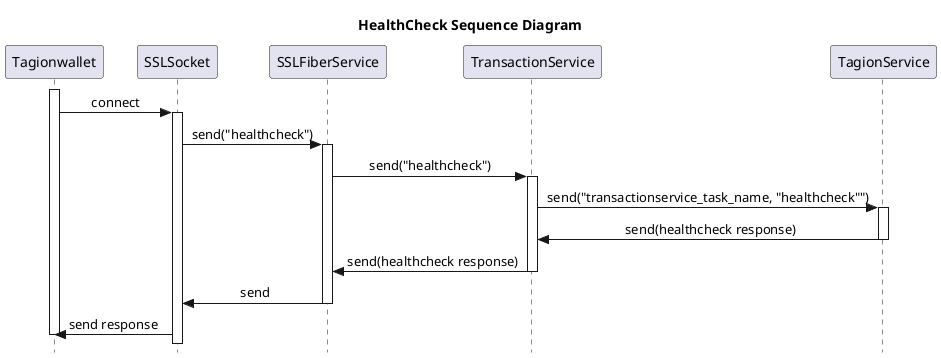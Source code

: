 @startuml HealthCheck Sequence

skinparam Style strictuml
skinparam SequenceMessageAlign center
hide empty description
title HealthCheck Sequence Diagram

participant Tagionwallet as tagion_wallet
participant SSLSocket as ssl_socket
participant SSLFiberService as ssl_fiber_service
participant TransactionService as trans_service
participant TagionService as tagion_service

activate tagion_wallet
tagion_wallet -> ssl_socket : connect
activate ssl_socket
ssl_socket -> ssl_fiber_service : send("healthcheck")
activate ssl_fiber_service
ssl_fiber_service -> trans_service : send("healthcheck")
activate trans_service
trans_service -> tagion_service: send("transactionservice_task_name, "healthcheck"")
activate tagion_service
tagion_service -> trans_service: send(healthcheck response)
deactivate tagion_service
trans_service -> ssl_fiber_service: send(healthcheck response)
deactivate trans_service
ssl_fiber_service -> ssl_socket: send
deactivate ssl_fiber_service
ssl_socket -> tagion_wallet: send response
deactivate tagion_wallet
